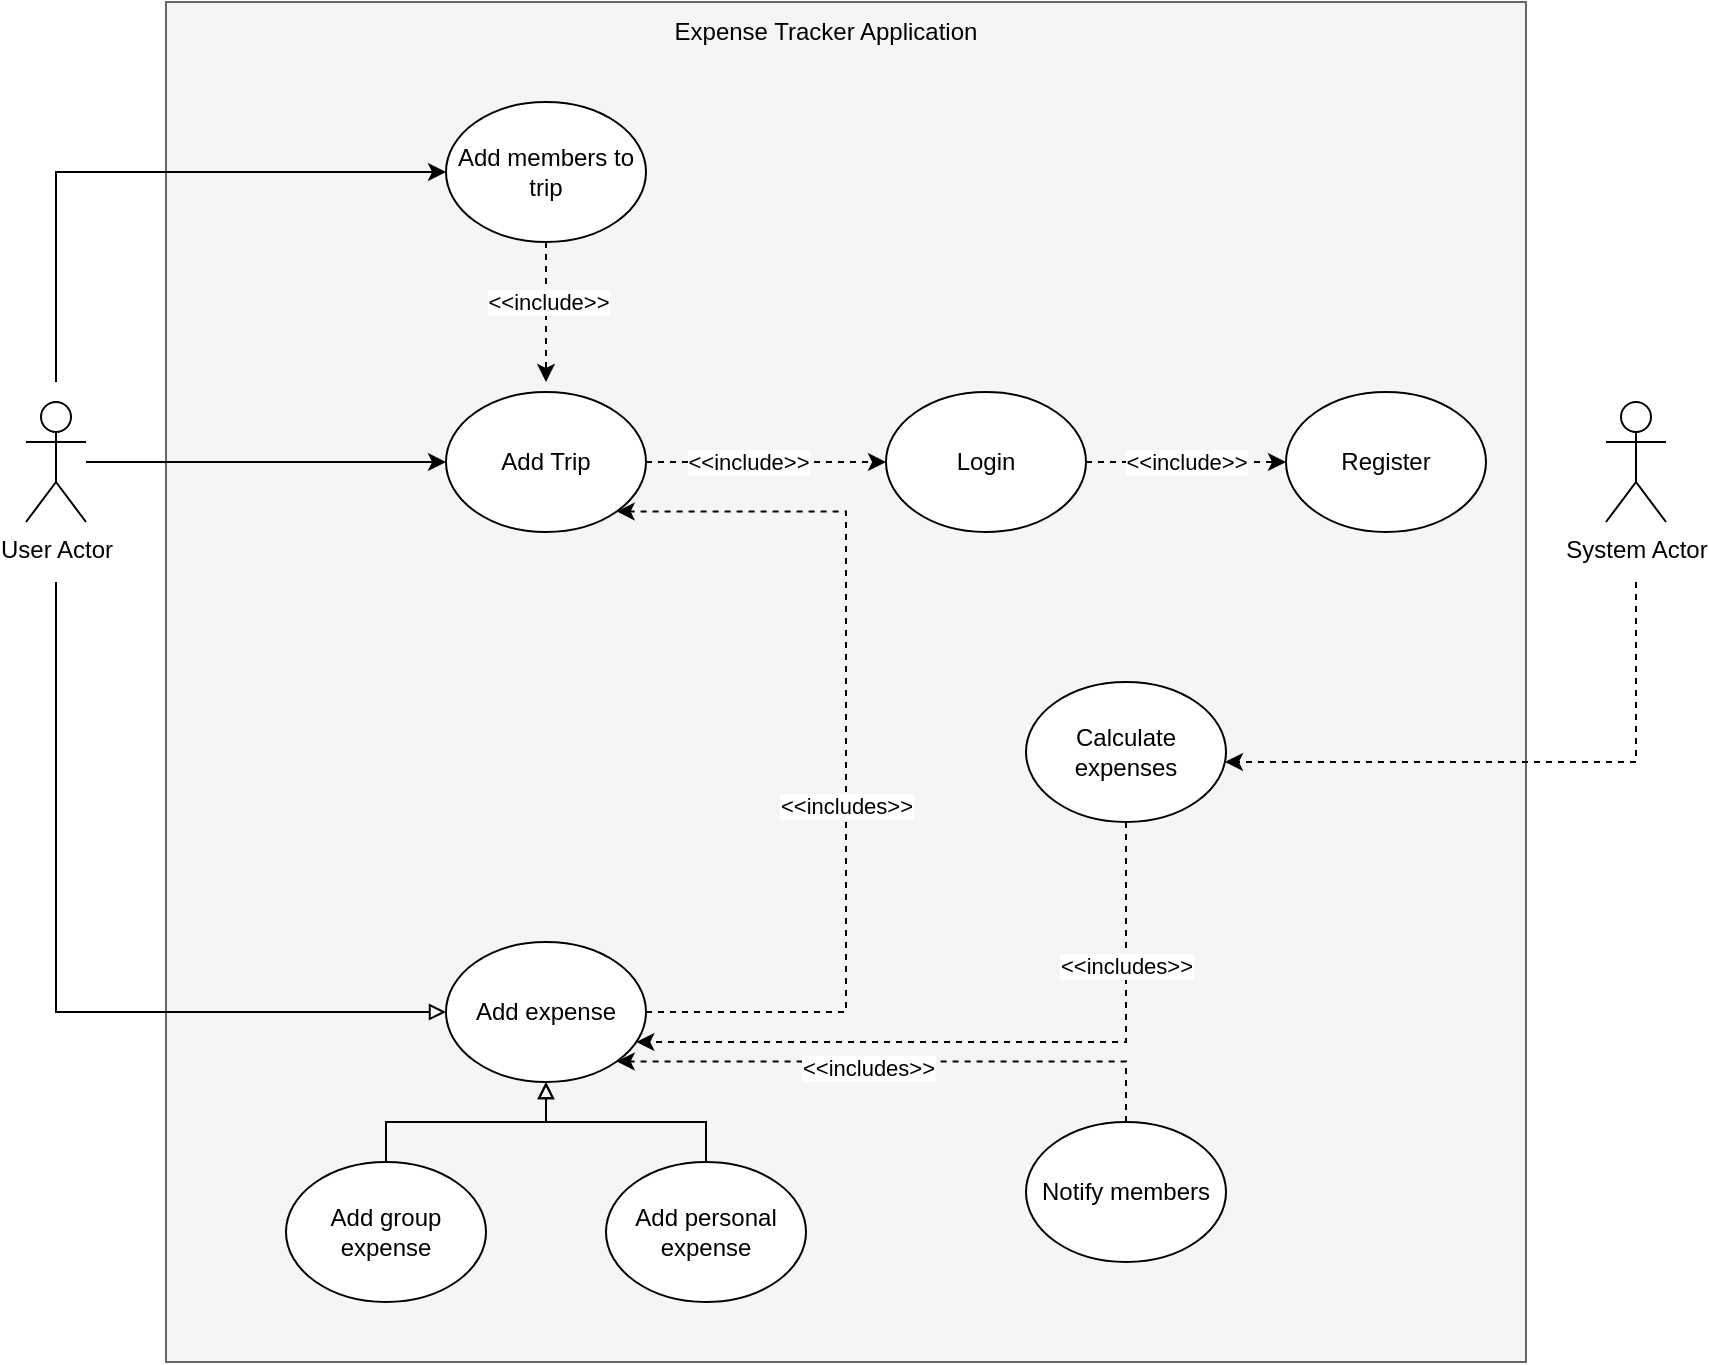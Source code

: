<mxfile version="20.4.0" type="device"><diagram id="JQpDja9tXrILHi3GaoHl" name="Page-1"><mxGraphModel dx="1221" dy="1734" grid="1" gridSize="10" guides="1" tooltips="1" connect="1" arrows="1" fold="1" page="1" pageScale="1" pageWidth="850" pageHeight="1100" math="0" shadow="0"><root><mxCell id="0"/><mxCell id="1" parent="0"/><mxCell id="gtXr9kSgTzwi-hOm1vhM-40" value="" style="whiteSpace=wrap;html=1;aspect=fixed;fillColor=#f5f5f5;fontColor=#333333;strokeColor=#666666;" vertex="1" parent="1"><mxGeometry x="110" y="-30" width="680" height="680" as="geometry"/></mxCell><mxCell id="gtXr9kSgTzwi-hOm1vhM-4" style="edgeStyle=orthogonalEdgeStyle;rounded=0;orthogonalLoop=1;jettySize=auto;html=1;entryX=0;entryY=0.5;entryDx=0;entryDy=0;" edge="1" parent="1" source="gtXr9kSgTzwi-hOm1vhM-1" target="gtXr9kSgTzwi-hOm1vhM-2"><mxGeometry relative="1" as="geometry"/></mxCell><mxCell id="gtXr9kSgTzwi-hOm1vhM-26" style="edgeStyle=orthogonalEdgeStyle;rounded=0;orthogonalLoop=1;jettySize=auto;html=1;entryX=0;entryY=0.5;entryDx=0;entryDy=0;" edge="1" parent="1" target="gtXr9kSgTzwi-hOm1vhM-25"><mxGeometry relative="1" as="geometry"><mxPoint x="55" y="160" as="sourcePoint"/><Array as="points"><mxPoint x="55" y="55"/></Array></mxGeometry></mxCell><mxCell id="gtXr9kSgTzwi-hOm1vhM-35" style="edgeStyle=orthogonalEdgeStyle;rounded=0;orthogonalLoop=1;jettySize=auto;html=1;entryX=0;entryY=0.5;entryDx=0;entryDy=0;endArrow=block;endFill=0;" edge="1" parent="1" target="gtXr9kSgTzwi-hOm1vhM-30"><mxGeometry relative="1" as="geometry"><mxPoint x="55" y="260" as="sourcePoint"/><Array as="points"><mxPoint x="55" y="475"/></Array></mxGeometry></mxCell><mxCell id="gtXr9kSgTzwi-hOm1vhM-1" value="User Actor" style="shape=umlActor;verticalLabelPosition=bottom;verticalAlign=top;html=1;outlineConnect=0;" vertex="1" parent="1"><mxGeometry x="40" y="170" width="30" height="60" as="geometry"/></mxCell><mxCell id="gtXr9kSgTzwi-hOm1vhM-15" style="edgeStyle=orthogonalEdgeStyle;rounded=0;orthogonalLoop=1;jettySize=auto;html=1;entryX=0;entryY=0.5;entryDx=0;entryDy=0;dashed=1;" edge="1" parent="1" source="gtXr9kSgTzwi-hOm1vhM-2" target="gtXr9kSgTzwi-hOm1vhM-14"><mxGeometry relative="1" as="geometry"/></mxCell><mxCell id="gtXr9kSgTzwi-hOm1vhM-16" value="&amp;lt;&amp;lt;include&amp;gt;&amp;gt;" style="edgeLabel;html=1;align=center;verticalAlign=middle;resizable=0;points=[];" vertex="1" connectable="0" parent="gtXr9kSgTzwi-hOm1vhM-15"><mxGeometry x="-0.16" relative="1" as="geometry"><mxPoint as="offset"/></mxGeometry></mxCell><mxCell id="gtXr9kSgTzwi-hOm1vhM-2" value="Add Trip" style="ellipse;whiteSpace=wrap;html=1;" vertex="1" parent="1"><mxGeometry x="250" y="165" width="100" height="70" as="geometry"/></mxCell><mxCell id="gtXr9kSgTzwi-hOm1vhM-20" style="edgeStyle=orthogonalEdgeStyle;rounded=0;orthogonalLoop=1;jettySize=auto;html=1;entryX=0;entryY=0.5;entryDx=0;entryDy=0;dashed=1;" edge="1" parent="1" source="gtXr9kSgTzwi-hOm1vhM-14" target="gtXr9kSgTzwi-hOm1vhM-17"><mxGeometry relative="1" as="geometry"/></mxCell><mxCell id="gtXr9kSgTzwi-hOm1vhM-21" value="&amp;lt;&amp;lt;include&amp;gt;&amp;gt;" style="edgeLabel;html=1;align=center;verticalAlign=middle;resizable=0;points=[];" vertex="1" connectable="0" parent="gtXr9kSgTzwi-hOm1vhM-20"><mxGeometry x="-0.224" y="4" relative="1" as="geometry"><mxPoint x="11" y="4" as="offset"/></mxGeometry></mxCell><mxCell id="gtXr9kSgTzwi-hOm1vhM-14" value="Login" style="ellipse;whiteSpace=wrap;html=1;" vertex="1" parent="1"><mxGeometry x="470" y="165" width="100" height="70" as="geometry"/></mxCell><mxCell id="gtXr9kSgTzwi-hOm1vhM-17" value="Register" style="ellipse;whiteSpace=wrap;html=1;" vertex="1" parent="1"><mxGeometry x="670" y="165" width="100" height="70" as="geometry"/></mxCell><mxCell id="gtXr9kSgTzwi-hOm1vhM-28" style="edgeStyle=orthogonalEdgeStyle;rounded=0;orthogonalLoop=1;jettySize=auto;html=1;dashed=1;" edge="1" parent="1" source="gtXr9kSgTzwi-hOm1vhM-25"><mxGeometry relative="1" as="geometry"><mxPoint x="300" y="160" as="targetPoint"/></mxGeometry></mxCell><mxCell id="gtXr9kSgTzwi-hOm1vhM-29" value="&amp;lt;&amp;lt;include&amp;gt;&amp;gt;" style="edgeLabel;html=1;align=center;verticalAlign=middle;resizable=0;points=[];" vertex="1" connectable="0" parent="gtXr9kSgTzwi-hOm1vhM-28"><mxGeometry x="0.2" relative="1" as="geometry"><mxPoint y="-12" as="offset"/></mxGeometry></mxCell><mxCell id="gtXr9kSgTzwi-hOm1vhM-25" value="Add members to trip" style="ellipse;whiteSpace=wrap;html=1;" vertex="1" parent="1"><mxGeometry x="250" y="20" width="100" height="70" as="geometry"/></mxCell><mxCell id="gtXr9kSgTzwi-hOm1vhM-36" style="edgeStyle=orthogonalEdgeStyle;rounded=0;orthogonalLoop=1;jettySize=auto;html=1;entryX=1;entryY=1;entryDx=0;entryDy=0;endArrow=classic;endFill=1;dashed=1;" edge="1" parent="1" source="gtXr9kSgTzwi-hOm1vhM-30" target="gtXr9kSgTzwi-hOm1vhM-2"><mxGeometry relative="1" as="geometry"><Array as="points"><mxPoint x="450" y="475"/><mxPoint x="450" y="224"/></Array></mxGeometry></mxCell><mxCell id="gtXr9kSgTzwi-hOm1vhM-37" value="&amp;lt;&amp;lt;includes&amp;gt;&amp;gt;" style="edgeLabel;html=1;align=center;verticalAlign=middle;resizable=0;points=[];" vertex="1" connectable="0" parent="gtXr9kSgTzwi-hOm1vhM-36"><mxGeometry x="-0.126" relative="1" as="geometry"><mxPoint as="offset"/></mxGeometry></mxCell><mxCell id="gtXr9kSgTzwi-hOm1vhM-30" value="Add expense" style="ellipse;whiteSpace=wrap;html=1;" vertex="1" parent="1"><mxGeometry x="250" y="440" width="100" height="70" as="geometry"/></mxCell><mxCell id="gtXr9kSgTzwi-hOm1vhM-33" style="edgeStyle=orthogonalEdgeStyle;rounded=0;orthogonalLoop=1;jettySize=auto;html=1;endArrow=block;endFill=0;" edge="1" parent="1" source="gtXr9kSgTzwi-hOm1vhM-31" target="gtXr9kSgTzwi-hOm1vhM-30"><mxGeometry relative="1" as="geometry"/></mxCell><mxCell id="gtXr9kSgTzwi-hOm1vhM-31" value="Add group expense" style="ellipse;whiteSpace=wrap;html=1;" vertex="1" parent="1"><mxGeometry x="170" y="550" width="100" height="70" as="geometry"/></mxCell><mxCell id="gtXr9kSgTzwi-hOm1vhM-34" style="edgeStyle=orthogonalEdgeStyle;rounded=0;orthogonalLoop=1;jettySize=auto;html=1;endArrow=block;endFill=0;" edge="1" parent="1" source="gtXr9kSgTzwi-hOm1vhM-32" target="gtXr9kSgTzwi-hOm1vhM-30"><mxGeometry relative="1" as="geometry"/></mxCell><mxCell id="gtXr9kSgTzwi-hOm1vhM-32" value="Add personal expense" style="ellipse;whiteSpace=wrap;html=1;" vertex="1" parent="1"><mxGeometry x="330" y="550" width="100" height="70" as="geometry"/></mxCell><mxCell id="gtXr9kSgTzwi-hOm1vhM-41" value="Expense Tracker Application" style="text;html=1;strokeColor=none;fillColor=none;align=center;verticalAlign=middle;whiteSpace=wrap;rounded=0;" vertex="1" parent="1"><mxGeometry x="350" y="-30" width="180" height="30" as="geometry"/></mxCell><mxCell id="gtXr9kSgTzwi-hOm1vhM-48" style="edgeStyle=orthogonalEdgeStyle;rounded=0;orthogonalLoop=1;jettySize=auto;html=1;dashed=1;endArrow=classic;endFill=1;" edge="1" parent="1" target="gtXr9kSgTzwi-hOm1vhM-47"><mxGeometry relative="1" as="geometry"><mxPoint x="845" y="260" as="sourcePoint"/><Array as="points"><mxPoint x="845" y="350"/></Array></mxGeometry></mxCell><mxCell id="gtXr9kSgTzwi-hOm1vhM-42" value="System Actor" style="shape=umlActor;verticalLabelPosition=bottom;verticalAlign=top;html=1;outlineConnect=0;" vertex="1" parent="1"><mxGeometry x="830" y="170" width="30" height="60" as="geometry"/></mxCell><mxCell id="gtXr9kSgTzwi-hOm1vhM-49" style="edgeStyle=orthogonalEdgeStyle;rounded=0;orthogonalLoop=1;jettySize=auto;html=1;dashed=1;endArrow=classic;endFill=1;" edge="1" parent="1" source="gtXr9kSgTzwi-hOm1vhM-47" target="gtXr9kSgTzwi-hOm1vhM-30"><mxGeometry relative="1" as="geometry"><Array as="points"><mxPoint x="590" y="490"/></Array></mxGeometry></mxCell><mxCell id="gtXr9kSgTzwi-hOm1vhM-50" value="&amp;lt;&amp;lt;includes&amp;gt;&amp;gt;" style="edgeLabel;html=1;align=center;verticalAlign=middle;resizable=0;points=[];" vertex="1" connectable="0" parent="gtXr9kSgTzwi-hOm1vhM-49"><mxGeometry x="-0.595" relative="1" as="geometry"><mxPoint as="offset"/></mxGeometry></mxCell><mxCell id="gtXr9kSgTzwi-hOm1vhM-47" value="Calculate expenses" style="ellipse;whiteSpace=wrap;html=1;" vertex="1" parent="1"><mxGeometry x="540" y="310" width="100" height="70" as="geometry"/></mxCell><mxCell id="gtXr9kSgTzwi-hOm1vhM-52" style="edgeStyle=orthogonalEdgeStyle;rounded=0;orthogonalLoop=1;jettySize=auto;html=1;entryX=1;entryY=1;entryDx=0;entryDy=0;dashed=1;endArrow=classic;endFill=1;" edge="1" parent="1" source="gtXr9kSgTzwi-hOm1vhM-51" target="gtXr9kSgTzwi-hOm1vhM-30"><mxGeometry relative="1" as="geometry"><Array as="points"><mxPoint x="590" y="500"/></Array></mxGeometry></mxCell><mxCell id="gtXr9kSgTzwi-hOm1vhM-53" value="&amp;lt;&amp;lt;includes&amp;gt;&amp;gt;" style="edgeLabel;html=1;align=center;verticalAlign=middle;resizable=0;points=[];" vertex="1" connectable="0" parent="gtXr9kSgTzwi-hOm1vhM-52"><mxGeometry x="0.285" y="3" relative="1" as="geometry"><mxPoint x="23" as="offset"/></mxGeometry></mxCell><mxCell id="gtXr9kSgTzwi-hOm1vhM-51" value="Notify members" style="ellipse;whiteSpace=wrap;html=1;" vertex="1" parent="1"><mxGeometry x="540" y="530" width="100" height="70" as="geometry"/></mxCell></root></mxGraphModel></diagram></mxfile>